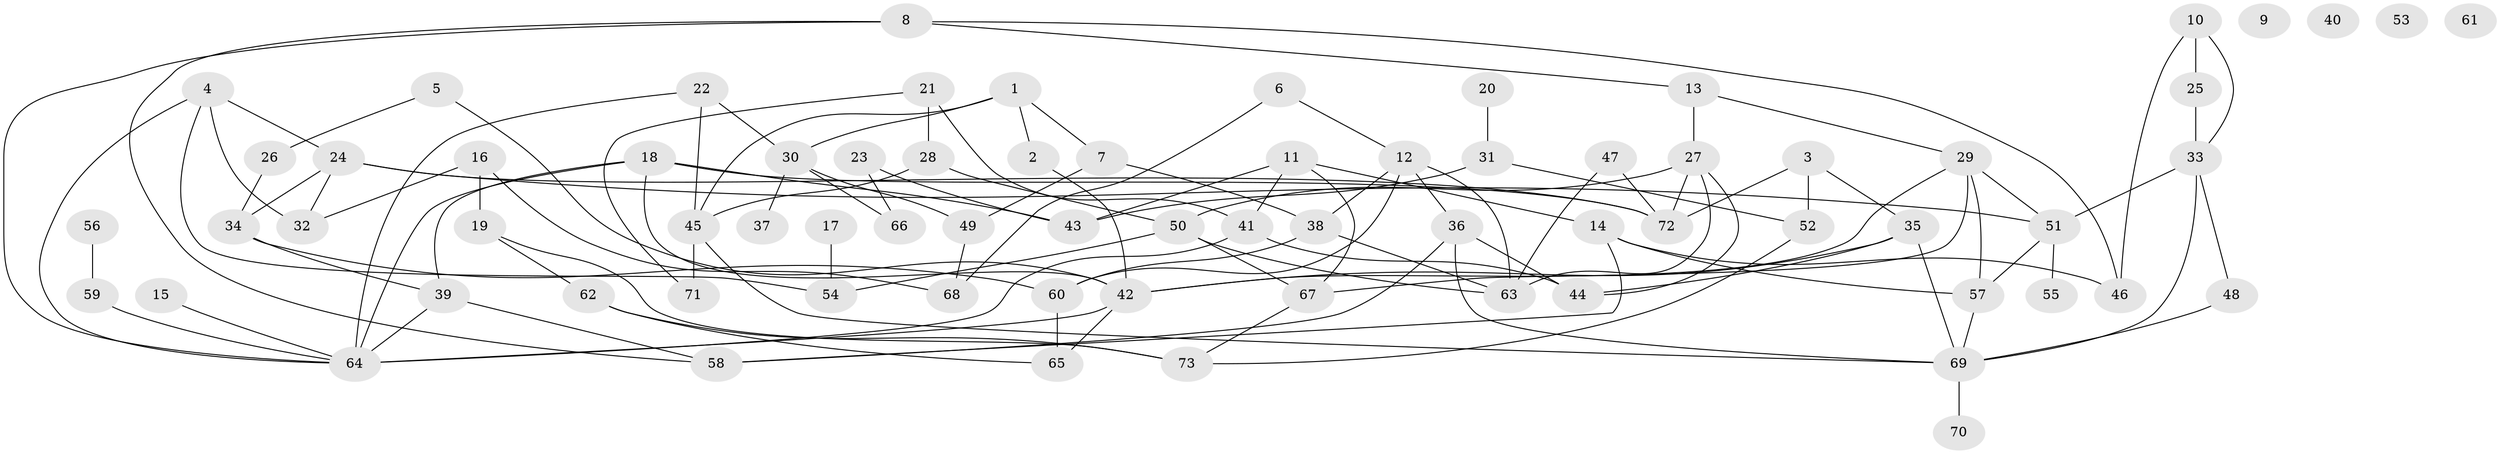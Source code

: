 // Generated by graph-tools (version 1.1) at 2025/39/03/09/25 04:39:41]
// undirected, 73 vertices, 119 edges
graph export_dot {
graph [start="1"]
  node [color=gray90,style=filled];
  1;
  2;
  3;
  4;
  5;
  6;
  7;
  8;
  9;
  10;
  11;
  12;
  13;
  14;
  15;
  16;
  17;
  18;
  19;
  20;
  21;
  22;
  23;
  24;
  25;
  26;
  27;
  28;
  29;
  30;
  31;
  32;
  33;
  34;
  35;
  36;
  37;
  38;
  39;
  40;
  41;
  42;
  43;
  44;
  45;
  46;
  47;
  48;
  49;
  50;
  51;
  52;
  53;
  54;
  55;
  56;
  57;
  58;
  59;
  60;
  61;
  62;
  63;
  64;
  65;
  66;
  67;
  68;
  69;
  70;
  71;
  72;
  73;
  1 -- 2;
  1 -- 7;
  1 -- 30;
  1 -- 45;
  2 -- 42;
  3 -- 35;
  3 -- 52;
  3 -- 72;
  4 -- 24;
  4 -- 32;
  4 -- 54;
  4 -- 64;
  5 -- 26;
  5 -- 42;
  6 -- 12;
  6 -- 68;
  7 -- 38;
  7 -- 49;
  8 -- 13;
  8 -- 46;
  8 -- 58;
  8 -- 64;
  10 -- 25;
  10 -- 33;
  10 -- 46;
  11 -- 14;
  11 -- 41;
  11 -- 43;
  11 -- 67;
  12 -- 36;
  12 -- 38;
  12 -- 60;
  12 -- 63;
  13 -- 27;
  13 -- 29;
  14 -- 46;
  14 -- 57;
  14 -- 58;
  15 -- 64;
  16 -- 19;
  16 -- 32;
  16 -- 68;
  17 -- 54;
  18 -- 39;
  18 -- 42;
  18 -- 43;
  18 -- 64;
  18 -- 72;
  19 -- 62;
  19 -- 73;
  20 -- 31;
  21 -- 28;
  21 -- 41;
  21 -- 71;
  22 -- 30;
  22 -- 45;
  22 -- 64;
  23 -- 43;
  23 -- 66;
  24 -- 32;
  24 -- 34;
  24 -- 51;
  24 -- 72;
  25 -- 33;
  26 -- 34;
  27 -- 44;
  27 -- 50;
  27 -- 63;
  27 -- 72;
  28 -- 45;
  28 -- 50;
  29 -- 42;
  29 -- 51;
  29 -- 57;
  29 -- 67;
  30 -- 37;
  30 -- 49;
  30 -- 66;
  31 -- 43;
  31 -- 52;
  33 -- 48;
  33 -- 51;
  33 -- 69;
  34 -- 39;
  34 -- 60;
  35 -- 42;
  35 -- 44;
  35 -- 69;
  36 -- 44;
  36 -- 58;
  36 -- 69;
  38 -- 60;
  38 -- 63;
  39 -- 58;
  39 -- 64;
  41 -- 44;
  41 -- 64;
  42 -- 64;
  42 -- 65;
  45 -- 69;
  45 -- 71;
  47 -- 63;
  47 -- 72;
  48 -- 69;
  49 -- 68;
  50 -- 54;
  50 -- 63;
  50 -- 67;
  51 -- 55;
  51 -- 57;
  52 -- 73;
  56 -- 59;
  57 -- 69;
  59 -- 64;
  60 -- 65;
  62 -- 65;
  62 -- 73;
  67 -- 73;
  69 -- 70;
}
